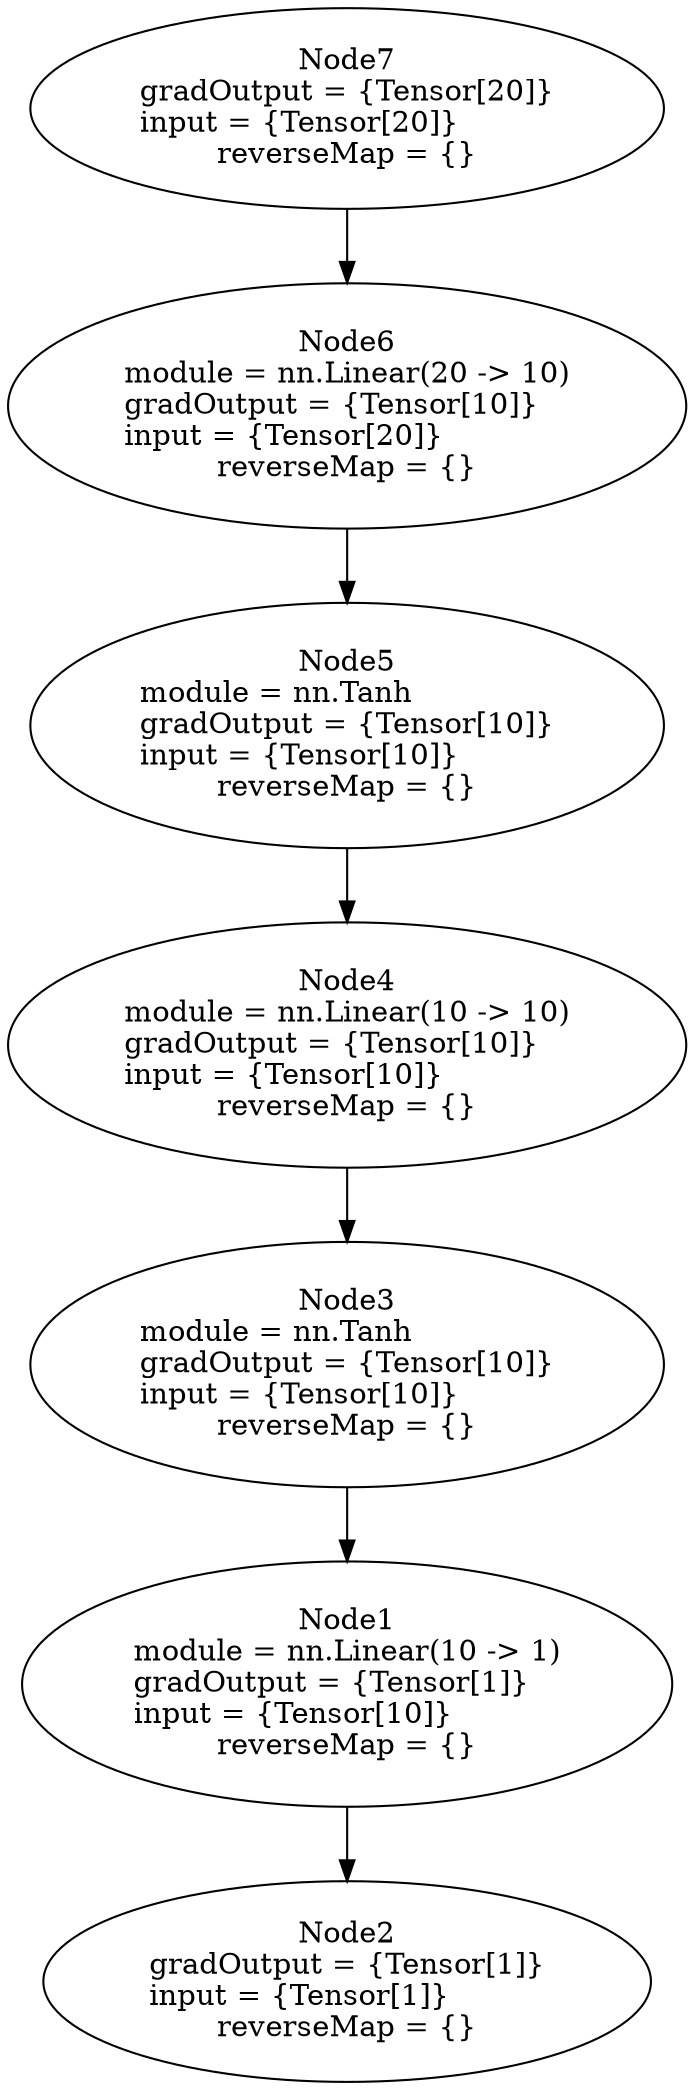 digraph G {
	graph [bb="0,0,256,998"];
	node [label="\N",
		shape=oval
	];
	n1	 [height=1.6303,
		label="Node1\nmodule = nn.Linear(10 -> 1)\lgradOutput = {Tensor[1]}\linput = {Tensor[10]}\lreverseMap = {}",
		pos="128,191",
		tooltip="[mlp.lua]:8_",
		width=3.4507];
	n2	 [height=1.3356,
		label="Node2\ngradOutput = {Tensor[1]}\linput = {Tensor[1]}\lreverseMap = {}",
		pos="128,48",
		tooltip="[[C]]:-1_",
		width=3.1506];
	n1 -> n2	 [pos="e,128,96.121 128,132.24 128,123.7 128,114.9 128,106.36"];
	n3	 [height=1.6303,
		label="Node3\nmodule = nn.Tanh\lgradOutput = {Tensor[10]}\linput = {Tensor[10]}\lreverseMap = {}",
		pos="128,345",
		tooltip="[mlp.lua]:8_",
		width=3.279];
	n3 -> n1	 [pos="e,128,249.74 128,286.1 128,277.54 128,268.65 128,259.91"];
	n4	 [height=1.6303,
		label="Node4\nmodule = nn.Linear(10 -> 10)\lgradOutput = {Tensor[10]}\linput = {Tensor[10]}\lreverseMap = {}",
		pos="128,499",
		tooltip="[mlp.lua]:8_",
		width=3.5652];
	n4 -> n3	 [pos="e,128,403.74 128,440.1 128,431.54 128,422.65 128,413.91"];
	n5	 [height=1.6303,
		label="Node5\nmodule = nn.Tanh\lgradOutput = {Tensor[10]}\linput = {Tensor[10]}\lreverseMap = {}",
		pos="128,653",
		tooltip="[mlp.lua]:8_",
		width=3.279];
	n5 -> n4	 [pos="e,128,557.74 128,594.1 128,585.54 128,576.65 128,567.91"];
	n6	 [height=1.6303,
		label="Node6\nmodule = nn.Linear(20 -> 10)\lgradOutput = {Tensor[10]}\linput = {Tensor[20]}\lreverseMap = {}",
		pos="128,807",
		tooltip="[mlp.lua]:7_",
		width=3.5652];
	n6 -> n5	 [pos="e,128,711.74 128,748.1 128,739.54 128,730.65 128,721.91"];
	n7	 [height=1.3356,
		label="Node7\ngradOutput = {Tensor[20]}\linput = {Tensor[20]}\lreverseMap = {}",
		pos="128,950",
		tooltip="[[C]]:-1_",
		width=3.279];
	n7 -> n6	 [pos="e,128,865.74 128,901.66 128,893.38 128,884.62 128,875.91"];
}
